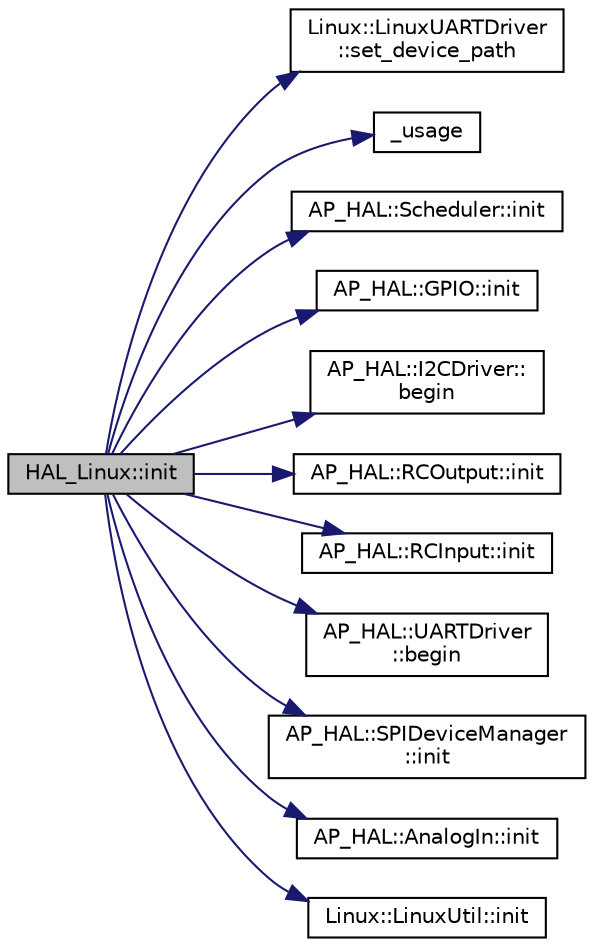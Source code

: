 digraph "HAL_Linux::init"
{
 // INTERACTIVE_SVG=YES
  edge [fontname="Helvetica",fontsize="10",labelfontname="Helvetica",labelfontsize="10"];
  node [fontname="Helvetica",fontsize="10",shape=record];
  rankdir="LR";
  Node1 [label="HAL_Linux::init",height=0.2,width=0.4,color="black", fillcolor="grey75", style="filled" fontcolor="black"];
  Node1 -> Node2 [color="midnightblue",fontsize="10",style="solid",fontname="Helvetica"];
  Node2 [label="Linux::LinuxUARTDriver\l::set_device_path",height=0.2,width=0.4,color="black", fillcolor="white", style="filled",URL="$classLinux_1_1LinuxUARTDriver.html#a3fdfe5085bc6b97752414a94c50ffc4c"];
  Node1 -> Node3 [color="midnightblue",fontsize="10",style="solid",fontname="Helvetica"];
  Node3 [label="_usage",height=0.2,width=0.4,color="black", fillcolor="white", style="filled",URL="$HAL__Linux__Class_8cpp.html#a1270f80a56621a49cae352bc150b7816"];
  Node1 -> Node4 [color="midnightblue",fontsize="10",style="solid",fontname="Helvetica"];
  Node4 [label="AP_HAL::Scheduler::init",height=0.2,width=0.4,color="black", fillcolor="white", style="filled",URL="$classAP__HAL_1_1Scheduler.html#a73404760256b0274f21958e334bb3f41"];
  Node1 -> Node5 [color="midnightblue",fontsize="10",style="solid",fontname="Helvetica"];
  Node5 [label="AP_HAL::GPIO::init",height=0.2,width=0.4,color="black", fillcolor="white", style="filled",URL="$classAP__HAL_1_1GPIO.html#a95cf96f0f3c4c8fed15bb98329aa30fd"];
  Node1 -> Node6 [color="midnightblue",fontsize="10",style="solid",fontname="Helvetica"];
  Node6 [label="AP_HAL::I2CDriver::\lbegin",height=0.2,width=0.4,color="black", fillcolor="white", style="filled",URL="$classAP__HAL_1_1I2CDriver.html#ac20689a83fe43d22229ea3111bdaf26d"];
  Node1 -> Node7 [color="midnightblue",fontsize="10",style="solid",fontname="Helvetica"];
  Node7 [label="AP_HAL::RCOutput::init",height=0.2,width=0.4,color="black", fillcolor="white", style="filled",URL="$classAP__HAL_1_1RCOutput.html#a5c4d35014aa28bd529e18fed0525638c"];
  Node1 -> Node8 [color="midnightblue",fontsize="10",style="solid",fontname="Helvetica"];
  Node8 [label="AP_HAL::RCInput::init",height=0.2,width=0.4,color="black", fillcolor="white", style="filled",URL="$classAP__HAL_1_1RCInput.html#ac493ee76044b9dc2f5e46f4e8a6f317e"];
  Node1 -> Node9 [color="midnightblue",fontsize="10",style="solid",fontname="Helvetica"];
  Node9 [label="AP_HAL::UARTDriver\l::begin",height=0.2,width=0.4,color="black", fillcolor="white", style="filled",URL="$classAP__HAL_1_1UARTDriver.html#a2a83124757f6f8f6eb4d25b11c9cb97e"];
  Node1 -> Node10 [color="midnightblue",fontsize="10",style="solid",fontname="Helvetica"];
  Node10 [label="AP_HAL::SPIDeviceManager\l::init",height=0.2,width=0.4,color="black", fillcolor="white", style="filled",URL="$classAP__HAL_1_1SPIDeviceManager.html#a81271f8b80957303d0bf0341d97fdaeb"];
  Node1 -> Node11 [color="midnightblue",fontsize="10",style="solid",fontname="Helvetica"];
  Node11 [label="AP_HAL::AnalogIn::init",height=0.2,width=0.4,color="black", fillcolor="white", style="filled",URL="$classAP__HAL_1_1AnalogIn.html#a050b6e10dc6caf8b5ca2e594345e0e06"];
  Node1 -> Node12 [color="midnightblue",fontsize="10",style="solid",fontname="Helvetica"];
  Node12 [label="Linux::LinuxUtil::init",height=0.2,width=0.4,color="black", fillcolor="white", style="filled",URL="$classLinux_1_1LinuxUtil.html#ad8b175b95509536b8f26d188629ae2f5"];
}
